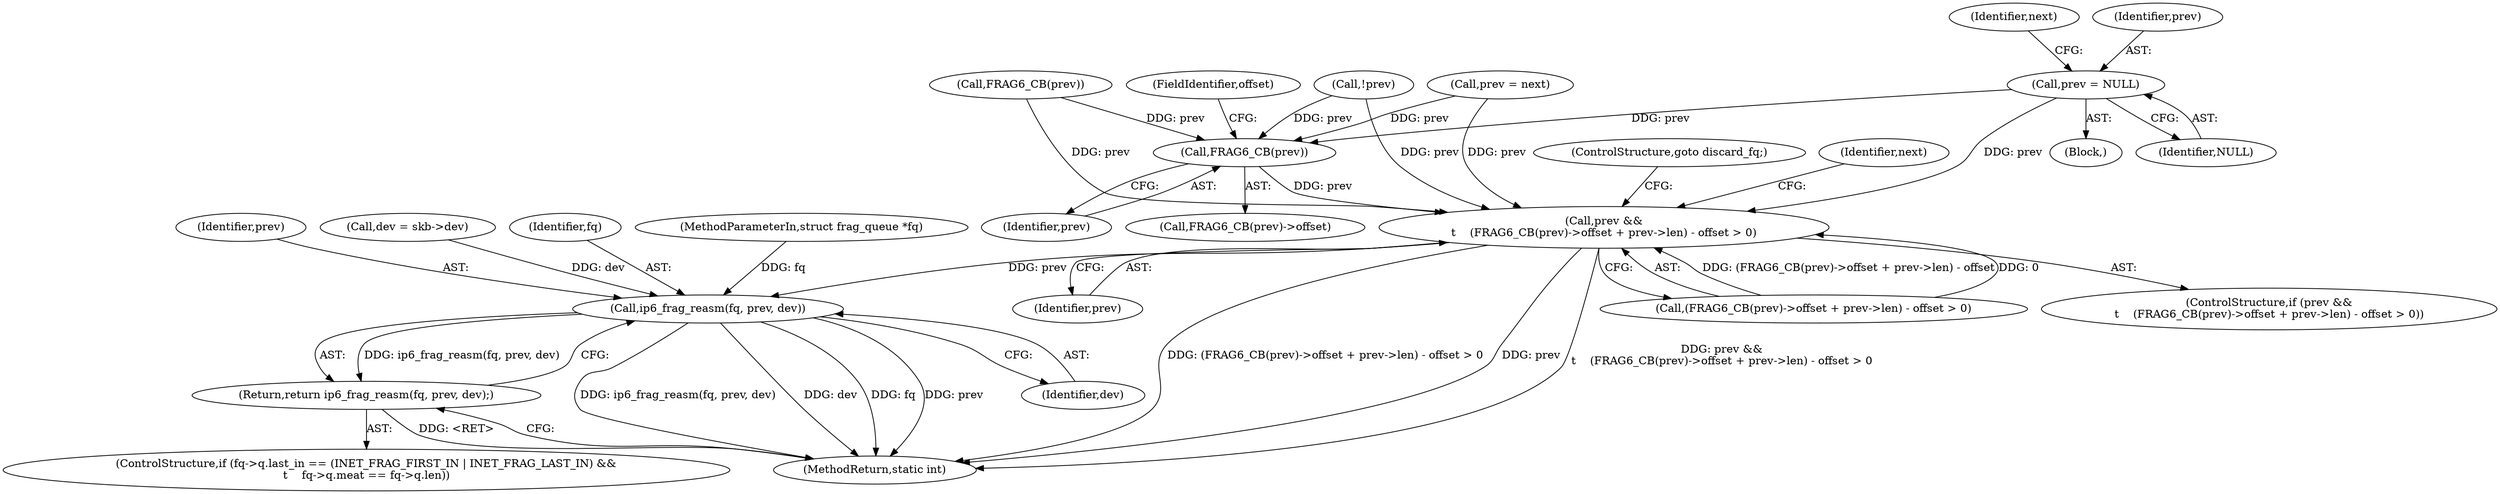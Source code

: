 digraph "0_linux_70789d7052239992824628db8133de08dc78e593_0@pointer" {
"1000366" [label="(Call,prev = NULL)"];
"1000399" [label="(Call,prev &&\n\t    (FRAG6_CB(prev)->offset + prev->len) - offset > 0)"];
"1000550" [label="(Call,ip6_frag_reasm(fq, prev, dev))"];
"1000549" [label="(Return,return ip6_frag_reasm(fq, prev, dev);)"];
"1000405" [label="(Call,FRAG6_CB(prev))"];
"1000400" [label="(Identifier,prev)"];
"1000597" [label="(MethodReturn,static int)"];
"1000553" [label="(Identifier,dev)"];
"1000405" [label="(Call,FRAG6_CB(prev))"];
"1000357" [label="(Call,FRAG6_CB(prev))"];
"1000371" [label="(Identifier,next)"];
"1000401" [label="(Call,(FRAG6_CB(prev)->offset + prev->len) - offset > 0)"];
"1000407" [label="(FieldIdentifier,offset)"];
"1000367" [label="(Identifier,prev)"];
"1000552" [label="(Identifier,prev)"];
"1000406" [label="(Identifier,prev)"];
"1000118" [label="(Block,)"];
"1000413" [label="(ControlStructure,goto discard_fq;)"];
"1000527" [label="(ControlStructure,if (fq->q.last_in == (INET_FRAG_FIRST_IN | INET_FRAG_LAST_IN) &&\n\t    fq->q.meat == fq->q.len))"];
"1000399" [label="(Call,prev &&\n\t    (FRAG6_CB(prev)->offset + prev->len) - offset > 0)"];
"1000460" [label="(Call,dev = skb->dev)"];
"1000404" [label="(Call,FRAG6_CB(prev)->offset)"];
"1000551" [label="(Identifier,fq)"];
"1000366" [label="(Call,prev = NULL)"];
"1000549" [label="(Return,return ip6_frag_reasm(fq, prev, dev);)"];
"1000114" [label="(MethodParameterIn,struct frag_queue *fq)"];
"1000416" [label="(Identifier,next)"];
"1000353" [label="(Call,!prev)"];
"1000394" [label="(Call,prev = next)"];
"1000398" [label="(ControlStructure,if (prev &&\n\t    (FRAG6_CB(prev)->offset + prev->len) - offset > 0))"];
"1000368" [label="(Identifier,NULL)"];
"1000550" [label="(Call,ip6_frag_reasm(fq, prev, dev))"];
"1000366" -> "1000118"  [label="AST: "];
"1000366" -> "1000368"  [label="CFG: "];
"1000367" -> "1000366"  [label="AST: "];
"1000368" -> "1000366"  [label="AST: "];
"1000371" -> "1000366"  [label="CFG: "];
"1000366" -> "1000399"  [label="DDG: prev"];
"1000366" -> "1000405"  [label="DDG: prev"];
"1000399" -> "1000398"  [label="AST: "];
"1000399" -> "1000400"  [label="CFG: "];
"1000399" -> "1000401"  [label="CFG: "];
"1000400" -> "1000399"  [label="AST: "];
"1000401" -> "1000399"  [label="AST: "];
"1000413" -> "1000399"  [label="CFG: "];
"1000416" -> "1000399"  [label="CFG: "];
"1000399" -> "1000597"  [label="DDG: (FRAG6_CB(prev)->offset + prev->len) - offset > 0"];
"1000399" -> "1000597"  [label="DDG: prev"];
"1000399" -> "1000597"  [label="DDG: prev &&\n\t    (FRAG6_CB(prev)->offset + prev->len) - offset > 0"];
"1000357" -> "1000399"  [label="DDG: prev"];
"1000405" -> "1000399"  [label="DDG: prev"];
"1000353" -> "1000399"  [label="DDG: prev"];
"1000394" -> "1000399"  [label="DDG: prev"];
"1000401" -> "1000399"  [label="DDG: (FRAG6_CB(prev)->offset + prev->len) - offset"];
"1000401" -> "1000399"  [label="DDG: 0"];
"1000399" -> "1000550"  [label="DDG: prev"];
"1000550" -> "1000549"  [label="AST: "];
"1000550" -> "1000553"  [label="CFG: "];
"1000551" -> "1000550"  [label="AST: "];
"1000552" -> "1000550"  [label="AST: "];
"1000553" -> "1000550"  [label="AST: "];
"1000549" -> "1000550"  [label="CFG: "];
"1000550" -> "1000597"  [label="DDG: ip6_frag_reasm(fq, prev, dev)"];
"1000550" -> "1000597"  [label="DDG: dev"];
"1000550" -> "1000597"  [label="DDG: fq"];
"1000550" -> "1000597"  [label="DDG: prev"];
"1000550" -> "1000549"  [label="DDG: ip6_frag_reasm(fq, prev, dev)"];
"1000114" -> "1000550"  [label="DDG: fq"];
"1000460" -> "1000550"  [label="DDG: dev"];
"1000549" -> "1000527"  [label="AST: "];
"1000597" -> "1000549"  [label="CFG: "];
"1000549" -> "1000597"  [label="DDG: <RET>"];
"1000405" -> "1000404"  [label="AST: "];
"1000405" -> "1000406"  [label="CFG: "];
"1000406" -> "1000405"  [label="AST: "];
"1000407" -> "1000405"  [label="CFG: "];
"1000357" -> "1000405"  [label="DDG: prev"];
"1000353" -> "1000405"  [label="DDG: prev"];
"1000394" -> "1000405"  [label="DDG: prev"];
}
